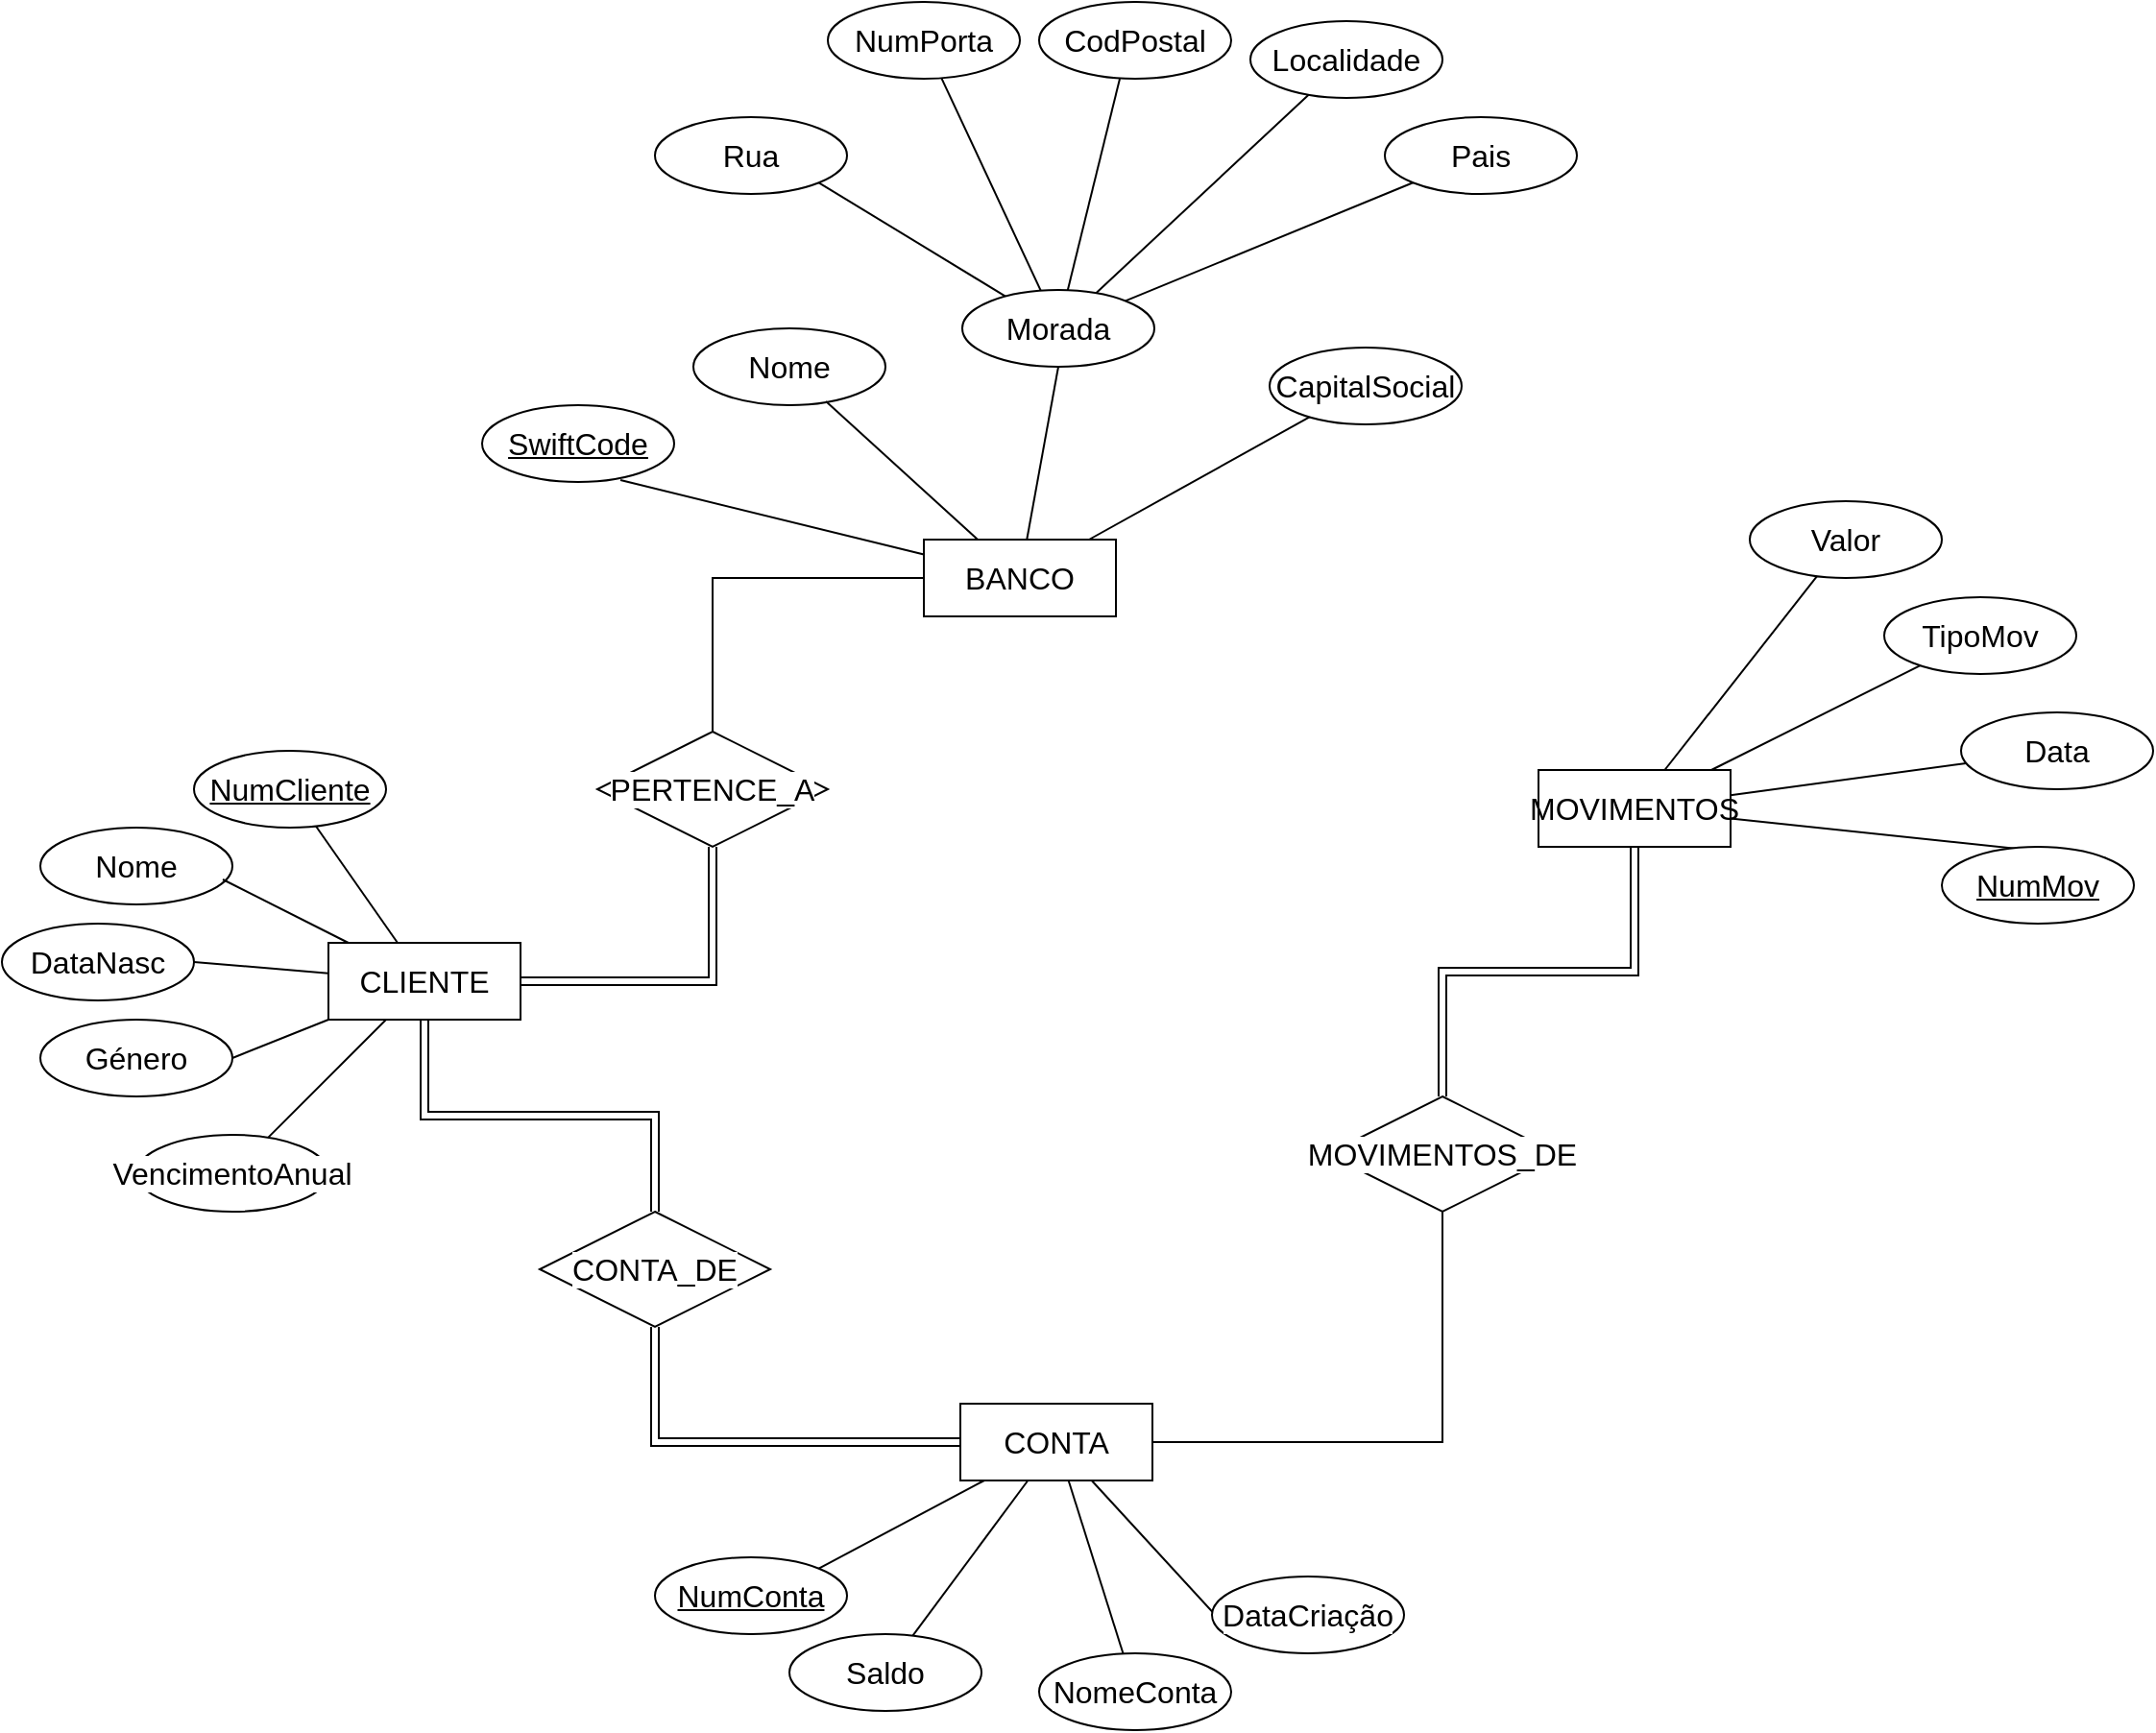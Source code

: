 <mxfile version="28.2.4">
  <diagram name="Página-1" id="KvQQW-qmofQ9Go-xhEcm">
    <mxGraphModel dx="2013" dy="1872" grid="1" gridSize="10" guides="1" tooltips="1" connect="1" arrows="1" fold="1" page="1" pageScale="1" pageWidth="827" pageHeight="1169" math="0" shadow="0">
      <root>
        <mxCell id="0" />
        <mxCell id="1" parent="0" />
        <mxCell id="59IRY9et53XvcOAsyTQL-16" style="edgeStyle=none;shape=connector;rounded=0;orthogonalLoop=1;jettySize=auto;html=1;entryX=0.5;entryY=1;entryDx=0;entryDy=0;strokeColor=default;align=center;verticalAlign=middle;fontFamily=Helvetica;fontSize=11;fontColor=default;labelBackgroundColor=default;endArrow=none;endFill=0;" parent="1" source="59IRY9et53XvcOAsyTQL-1" target="59IRY9et53XvcOAsyTQL-8" edge="1">
          <mxGeometry relative="1" as="geometry" />
        </mxCell>
        <mxCell id="59IRY9et53XvcOAsyTQL-17" style="edgeStyle=none;shape=connector;rounded=0;orthogonalLoop=1;jettySize=auto;html=1;strokeColor=default;align=center;verticalAlign=middle;fontFamily=Helvetica;fontSize=11;fontColor=default;labelBackgroundColor=default;endArrow=none;endFill=0;" parent="1" source="59IRY9et53XvcOAsyTQL-1" target="59IRY9et53XvcOAsyTQL-14" edge="1">
          <mxGeometry relative="1" as="geometry" />
        </mxCell>
        <mxCell id="59IRY9et53XvcOAsyTQL-55" style="edgeStyle=orthogonalEdgeStyle;shape=connector;rounded=0;orthogonalLoop=1;jettySize=auto;html=1;entryX=0.5;entryY=0;entryDx=0;entryDy=0;strokeColor=default;align=center;verticalAlign=middle;fontFamily=Helvetica;fontSize=11;fontColor=default;labelBackgroundColor=default;endArrow=none;endFill=0;" parent="1" source="59IRY9et53XvcOAsyTQL-1" target="59IRY9et53XvcOAsyTQL-53" edge="1">
          <mxGeometry relative="1" as="geometry" />
        </mxCell>
        <mxCell id="59IRY9et53XvcOAsyTQL-1" value="&lt;span id=&quot;docs-internal-guid-33096cff-7fff-1624-d301-5211b1fea0e3&quot;&gt;&lt;span style=&quot;font-size: 12pt; font-family: Calibri, sans-serif; background-color: transparent; font-variant-numeric: normal; font-variant-east-asian: normal; font-variant-alternates: normal; font-variant-position: normal; font-variant-emoji: normal; vertical-align: baseline; white-space-collapse: preserve;&quot;&gt;BANCO&lt;/span&gt;&lt;/span&gt;" style="whiteSpace=wrap;html=1;align=center;" parent="1" vertex="1">
          <mxGeometry x="260" y="190" width="100" height="40" as="geometry" />
        </mxCell>
        <mxCell id="59IRY9et53XvcOAsyTQL-31" style="edgeStyle=none;shape=connector;rounded=0;orthogonalLoop=1;jettySize=auto;html=1;strokeColor=default;align=center;verticalAlign=middle;fontFamily=Helvetica;fontSize=11;fontColor=default;labelBackgroundColor=default;endArrow=none;endFill=0;" parent="1" source="59IRY9et53XvcOAsyTQL-2" target="59IRY9et53XvcOAsyTQL-26" edge="1">
          <mxGeometry relative="1" as="geometry" />
        </mxCell>
        <mxCell id="59IRY9et53XvcOAsyTQL-33" style="edgeStyle=none;shape=connector;rounded=0;orthogonalLoop=1;jettySize=auto;html=1;entryX=1;entryY=0.5;entryDx=0;entryDy=0;strokeColor=default;align=center;verticalAlign=middle;fontFamily=Helvetica;fontSize=11;fontColor=default;labelBackgroundColor=default;endArrow=none;endFill=0;" parent="1" source="59IRY9et53XvcOAsyTQL-2" target="59IRY9et53XvcOAsyTQL-28" edge="1">
          <mxGeometry relative="1" as="geometry" />
        </mxCell>
        <mxCell id="59IRY9et53XvcOAsyTQL-34" style="edgeStyle=none;shape=connector;rounded=0;orthogonalLoop=1;jettySize=auto;html=1;entryX=1;entryY=0.5;entryDx=0;entryDy=0;strokeColor=default;align=center;verticalAlign=middle;fontFamily=Helvetica;fontSize=11;fontColor=default;labelBackgroundColor=default;endArrow=none;endFill=0;" parent="1" source="59IRY9et53XvcOAsyTQL-2" target="59IRY9et53XvcOAsyTQL-29" edge="1">
          <mxGeometry relative="1" as="geometry" />
        </mxCell>
        <mxCell id="59IRY9et53XvcOAsyTQL-35" style="edgeStyle=none;shape=connector;rounded=0;orthogonalLoop=1;jettySize=auto;html=1;strokeColor=default;align=center;verticalAlign=middle;fontFamily=Helvetica;fontSize=11;fontColor=default;labelBackgroundColor=default;endArrow=none;endFill=0;" parent="1" source="59IRY9et53XvcOAsyTQL-2" target="59IRY9et53XvcOAsyTQL-30" edge="1">
          <mxGeometry relative="1" as="geometry" />
        </mxCell>
        <mxCell id="59IRY9et53XvcOAsyTQL-54" style="edgeStyle=orthogonalEdgeStyle;shape=link;rounded=0;orthogonalLoop=1;jettySize=auto;html=1;entryX=0.5;entryY=1;entryDx=0;entryDy=0;strokeColor=default;align=center;verticalAlign=middle;fontFamily=Helvetica;fontSize=11;fontColor=default;labelBackgroundColor=default;endArrow=none;endFill=0;" parent="1" source="59IRY9et53XvcOAsyTQL-2" target="59IRY9et53XvcOAsyTQL-53" edge="1">
          <mxGeometry relative="1" as="geometry" />
        </mxCell>
        <mxCell id="5yBy5ubpR-fuYYYy7FqI-5" style="edgeStyle=orthogonalEdgeStyle;shape=link;rounded=0;orthogonalLoop=1;jettySize=auto;html=1;entryX=0.5;entryY=0;entryDx=0;entryDy=0;strokeColor=default;align=center;verticalAlign=middle;fontFamily=Helvetica;fontSize=11;fontColor=default;labelBackgroundColor=default;endArrow=none;endFill=0;" edge="1" parent="1" source="59IRY9et53XvcOAsyTQL-2" target="5yBy5ubpR-fuYYYy7FqI-1">
          <mxGeometry relative="1" as="geometry">
            <Array as="points">
              <mxPoint y="490" />
              <mxPoint x="120" y="490" />
            </Array>
          </mxGeometry>
        </mxCell>
        <mxCell id="59IRY9et53XvcOAsyTQL-2" value="&lt;span id=&quot;docs-internal-guid-d53b8ac3-7fff-3ef5-c0f0-8ff0012dd7bf&quot;&gt;&lt;span style=&quot;font-size: 12pt; font-family: Calibri, sans-serif; background-color: transparent; font-variant-numeric: normal; font-variant-east-asian: normal; font-variant-alternates: normal; font-variant-position: normal; font-variant-emoji: normal; vertical-align: baseline; white-space-collapse: preserve;&quot;&gt;CLIENTE&lt;/span&gt;&lt;/span&gt;" style="whiteSpace=wrap;html=1;align=center;" parent="1" vertex="1">
          <mxGeometry x="-50" y="400" width="100" height="40" as="geometry" />
        </mxCell>
        <mxCell id="59IRY9et53XvcOAsyTQL-41" style="edgeStyle=none;shape=connector;rounded=0;orthogonalLoop=1;jettySize=auto;html=1;entryX=0;entryY=1;entryDx=0;entryDy=0;strokeColor=default;align=center;verticalAlign=middle;fontFamily=Helvetica;fontSize=11;fontColor=default;labelBackgroundColor=default;endArrow=none;endFill=0;" parent="1" source="59IRY9et53XvcOAsyTQL-3" target="59IRY9et53XvcOAsyTQL-37" edge="1">
          <mxGeometry relative="1" as="geometry" />
        </mxCell>
        <mxCell id="59IRY9et53XvcOAsyTQL-42" style="edgeStyle=none;shape=connector;rounded=0;orthogonalLoop=1;jettySize=auto;html=1;strokeColor=default;align=center;verticalAlign=middle;fontFamily=Helvetica;fontSize=11;fontColor=default;labelBackgroundColor=default;endArrow=none;endFill=0;" parent="1" source="59IRY9et53XvcOAsyTQL-3" target="59IRY9et53XvcOAsyTQL-38" edge="1">
          <mxGeometry relative="1" as="geometry" />
        </mxCell>
        <mxCell id="59IRY9et53XvcOAsyTQL-43" style="edgeStyle=none;shape=connector;rounded=0;orthogonalLoop=1;jettySize=auto;html=1;strokeColor=default;align=center;verticalAlign=middle;fontFamily=Helvetica;fontSize=11;fontColor=default;labelBackgroundColor=default;endArrow=none;endFill=0;" parent="1" source="59IRY9et53XvcOAsyTQL-3" target="59IRY9et53XvcOAsyTQL-39" edge="1">
          <mxGeometry relative="1" as="geometry" />
        </mxCell>
        <mxCell id="5yBy5ubpR-fuYYYy7FqI-2" style="shape=connector;rounded=0;orthogonalLoop=1;jettySize=auto;html=1;entryX=1;entryY=0;entryDx=0;entryDy=0;strokeColor=default;align=center;verticalAlign=middle;fontFamily=Helvetica;fontSize=11;fontColor=default;labelBackgroundColor=default;endArrow=none;endFill=0;" edge="1" parent="1" source="59IRY9et53XvcOAsyTQL-3" target="59IRY9et53XvcOAsyTQL-36">
          <mxGeometry relative="1" as="geometry" />
        </mxCell>
        <mxCell id="5yBy5ubpR-fuYYYy7FqI-4" style="edgeStyle=orthogonalEdgeStyle;shape=link;rounded=0;orthogonalLoop=1;jettySize=auto;html=1;entryX=0.5;entryY=1;entryDx=0;entryDy=0;strokeColor=default;align=center;verticalAlign=middle;fontFamily=Helvetica;fontSize=11;fontColor=default;labelBackgroundColor=default;endArrow=none;endFill=0;" edge="1" parent="1" source="59IRY9et53XvcOAsyTQL-3" target="5yBy5ubpR-fuYYYy7FqI-1">
          <mxGeometry relative="1" as="geometry" />
        </mxCell>
        <mxCell id="5yBy5ubpR-fuYYYy7FqI-8" style="edgeStyle=orthogonalEdgeStyle;shape=connector;rounded=0;orthogonalLoop=1;jettySize=auto;html=1;entryX=0.5;entryY=1;entryDx=0;entryDy=0;strokeColor=default;align=center;verticalAlign=middle;fontFamily=Helvetica;fontSize=11;fontColor=default;labelBackgroundColor=default;endArrow=none;endFill=0;" edge="1" parent="1" source="59IRY9et53XvcOAsyTQL-3" target="5yBy5ubpR-fuYYYy7FqI-6">
          <mxGeometry relative="1" as="geometry" />
        </mxCell>
        <mxCell id="59IRY9et53XvcOAsyTQL-3" value="&lt;span id=&quot;docs-internal-guid-18938c07-7fff-5e12-0bd6-c497b2bd1e35&quot;&gt;&lt;span style=&quot;font-size: 12pt; font-family: Calibri, sans-serif; background-color: transparent; font-variant-numeric: normal; font-variant-east-asian: normal; font-variant-alternates: normal; font-variant-position: normal; font-variant-emoji: normal; vertical-align: baseline; white-space-collapse: preserve;&quot;&gt;CONTA&lt;/span&gt;&lt;/span&gt;" style="whiteSpace=wrap;html=1;align=center;" parent="1" vertex="1">
          <mxGeometry x="279" y="640" width="100" height="40" as="geometry" />
        </mxCell>
        <mxCell id="59IRY9et53XvcOAsyTQL-49" style="edgeStyle=none;shape=connector;rounded=0;orthogonalLoop=1;jettySize=auto;html=1;entryX=1;entryY=0;entryDx=0;entryDy=0;strokeColor=default;align=center;verticalAlign=middle;fontFamily=Helvetica;fontSize=11;fontColor=default;labelBackgroundColor=default;endArrow=none;endFill=0;" parent="1" source="59IRY9et53XvcOAsyTQL-4" target="59IRY9et53XvcOAsyTQL-45" edge="1">
          <mxGeometry relative="1" as="geometry" />
        </mxCell>
        <mxCell id="59IRY9et53XvcOAsyTQL-50" style="edgeStyle=none;shape=connector;rounded=0;orthogonalLoop=1;jettySize=auto;html=1;strokeColor=default;align=center;verticalAlign=middle;fontFamily=Helvetica;fontSize=11;fontColor=default;labelBackgroundColor=default;endArrow=none;endFill=0;" parent="1" source="59IRY9et53XvcOAsyTQL-4" target="59IRY9et53XvcOAsyTQL-46" edge="1">
          <mxGeometry relative="1" as="geometry" />
        </mxCell>
        <mxCell id="59IRY9et53XvcOAsyTQL-51" style="edgeStyle=none;shape=connector;rounded=0;orthogonalLoop=1;jettySize=auto;html=1;strokeColor=default;align=center;verticalAlign=middle;fontFamily=Helvetica;fontSize=11;fontColor=default;labelBackgroundColor=default;endArrow=none;endFill=0;" parent="1" source="59IRY9et53XvcOAsyTQL-4" target="59IRY9et53XvcOAsyTQL-47" edge="1">
          <mxGeometry relative="1" as="geometry" />
        </mxCell>
        <mxCell id="59IRY9et53XvcOAsyTQL-52" style="edgeStyle=none;shape=connector;rounded=0;orthogonalLoop=1;jettySize=auto;html=1;strokeColor=default;align=center;verticalAlign=middle;fontFamily=Helvetica;fontSize=11;fontColor=default;labelBackgroundColor=default;endArrow=none;endFill=0;" parent="1" source="59IRY9et53XvcOAsyTQL-4" target="59IRY9et53XvcOAsyTQL-48" edge="1">
          <mxGeometry relative="1" as="geometry" />
        </mxCell>
        <mxCell id="5yBy5ubpR-fuYYYy7FqI-7" style="edgeStyle=orthogonalEdgeStyle;shape=link;rounded=0;orthogonalLoop=1;jettySize=auto;html=1;entryX=0.5;entryY=0;entryDx=0;entryDy=0;strokeColor=default;align=center;verticalAlign=middle;fontFamily=Helvetica;fontSize=11;fontColor=default;labelBackgroundColor=default;endArrow=none;endFill=0;" edge="1" parent="1" source="59IRY9et53XvcOAsyTQL-4" target="5yBy5ubpR-fuYYYy7FqI-6">
          <mxGeometry relative="1" as="geometry" />
        </mxCell>
        <mxCell id="59IRY9et53XvcOAsyTQL-4" value="&lt;span id=&quot;docs-internal-guid-aa84f5fb-7fff-a301-6913-3b34de1e5d51&quot;&gt;&lt;span style=&quot;font-size: 12pt; font-family: Calibri, sans-serif; background-color: transparent; font-variant-numeric: normal; font-variant-east-asian: normal; font-variant-alternates: normal; font-variant-position: normal; font-variant-emoji: normal; vertical-align: baseline; white-space-collapse: preserve;&quot;&gt;MOVIMENTOS&lt;/span&gt;&lt;/span&gt;" style="whiteSpace=wrap;html=1;align=center;" parent="1" vertex="1">
          <mxGeometry x="580" y="310" width="100" height="40" as="geometry" />
        </mxCell>
        <mxCell id="59IRY9et53XvcOAsyTQL-5" value="&lt;span id=&quot;docs-internal-guid-b920871b-7fff-cbc4-225b-ba608877dcde&quot;&gt;&lt;span style=&quot;font-size: 12pt; font-family: Calibri, sans-serif; background-color: transparent; font-variant-numeric: normal; font-variant-east-asian: normal; font-variant-alternates: normal; font-variant-position: normal; font-variant-emoji: normal; text-decoration-skip-ink: none; vertical-align: baseline; white-space-collapse: preserve;&quot;&gt;SwiftCode&lt;/span&gt;&lt;/span&gt;" style="ellipse;whiteSpace=wrap;html=1;align=center;fontStyle=4;" parent="1" vertex="1">
          <mxGeometry x="30" y="120" width="100" height="40" as="geometry" />
        </mxCell>
        <mxCell id="59IRY9et53XvcOAsyTQL-6" value="&lt;span id=&quot;docs-internal-guid-8dbcbf9c-7fff-11c3-18db-ec2c6ba12a83&quot;&gt;&lt;span style=&quot;font-size: 12pt; font-family: Calibri, sans-serif; background-color: transparent; font-variant-numeric: normal; font-variant-east-asian: normal; font-variant-alternates: normal; font-variant-position: normal; font-variant-emoji: normal; vertical-align: baseline; white-space-collapse: preserve;&quot;&gt;Nome&lt;/span&gt;&lt;/span&gt;" style="ellipse;whiteSpace=wrap;html=1;align=center;" parent="1" vertex="1">
          <mxGeometry x="140" y="80" width="100" height="40" as="geometry" />
        </mxCell>
        <mxCell id="59IRY9et53XvcOAsyTQL-20" style="edgeStyle=none;shape=connector;rounded=0;orthogonalLoop=1;jettySize=auto;html=1;entryX=1;entryY=1;entryDx=0;entryDy=0;strokeColor=default;align=center;verticalAlign=middle;fontFamily=Helvetica;fontSize=11;fontColor=default;labelBackgroundColor=default;endArrow=none;endFill=0;" parent="1" source="59IRY9et53XvcOAsyTQL-8" target="59IRY9et53XvcOAsyTQL-9" edge="1">
          <mxGeometry relative="1" as="geometry" />
        </mxCell>
        <mxCell id="59IRY9et53XvcOAsyTQL-21" style="edgeStyle=none;shape=connector;rounded=0;orthogonalLoop=1;jettySize=auto;html=1;strokeColor=default;align=center;verticalAlign=middle;fontFamily=Helvetica;fontSize=11;fontColor=default;labelBackgroundColor=default;endArrow=none;endFill=0;" parent="1" source="59IRY9et53XvcOAsyTQL-8" target="59IRY9et53XvcOAsyTQL-10" edge="1">
          <mxGeometry relative="1" as="geometry" />
        </mxCell>
        <mxCell id="59IRY9et53XvcOAsyTQL-24" style="edgeStyle=none;shape=connector;rounded=0;orthogonalLoop=1;jettySize=auto;html=1;strokeColor=default;align=center;verticalAlign=middle;fontFamily=Helvetica;fontSize=11;fontColor=default;labelBackgroundColor=default;endArrow=none;endFill=0;" parent="1" source="59IRY9et53XvcOAsyTQL-8" target="59IRY9et53XvcOAsyTQL-12" edge="1">
          <mxGeometry relative="1" as="geometry" />
        </mxCell>
        <mxCell id="59IRY9et53XvcOAsyTQL-25" style="edgeStyle=none;shape=connector;rounded=0;orthogonalLoop=1;jettySize=auto;html=1;entryX=0;entryY=1;entryDx=0;entryDy=0;strokeColor=default;align=center;verticalAlign=middle;fontFamily=Helvetica;fontSize=11;fontColor=default;labelBackgroundColor=default;endArrow=none;endFill=0;" parent="1" source="59IRY9et53XvcOAsyTQL-8" target="59IRY9et53XvcOAsyTQL-13" edge="1">
          <mxGeometry relative="1" as="geometry" />
        </mxCell>
        <mxCell id="59IRY9et53XvcOAsyTQL-8" value="&lt;span id=&quot;docs-internal-guid-50da9faa-7fff-66b5-dc01-4913c2e8268b&quot;&gt;&lt;span style=&quot;font-size: 12pt; font-family: Calibri, sans-serif; background-color: transparent; font-variant-numeric: normal; font-variant-east-asian: normal; font-variant-alternates: normal; font-variant-position: normal; font-variant-emoji: normal; vertical-align: baseline; white-space-collapse: preserve;&quot;&gt;Morada&lt;/span&gt;&lt;/span&gt;" style="ellipse;whiteSpace=wrap;html=1;align=center;" parent="1" vertex="1">
          <mxGeometry x="280" y="60" width="100" height="40" as="geometry" />
        </mxCell>
        <mxCell id="59IRY9et53XvcOAsyTQL-9" value="&lt;span id=&quot;docs-internal-guid-5283b19c-7fff-80e7-e4db-060b09bd453b&quot;&gt;&lt;span style=&quot;font-size: 12pt; font-family: Calibri, sans-serif; background-color: transparent; font-variant-numeric: normal; font-variant-east-asian: normal; font-variant-alternates: normal; font-variant-position: normal; font-variant-emoji: normal; vertical-align: baseline; white-space-collapse: preserve;&quot;&gt;Rua&lt;/span&gt;&lt;/span&gt;" style="ellipse;whiteSpace=wrap;html=1;align=center;" parent="1" vertex="1">
          <mxGeometry x="120" y="-30" width="100" height="40" as="geometry" />
        </mxCell>
        <mxCell id="59IRY9et53XvcOAsyTQL-10" value="&lt;span id=&quot;docs-internal-guid-7bc3e5fb-7fff-ad05-edbd-930cfe56bb56&quot;&gt;&lt;span style=&quot;font-size: 12pt; font-family: Calibri, sans-serif; background-color: transparent; font-variant-numeric: normal; font-variant-east-asian: normal; font-variant-alternates: normal; font-variant-position: normal; font-variant-emoji: normal; vertical-align: baseline; white-space-collapse: preserve;&quot;&gt;NumPorta&lt;/span&gt;&lt;/span&gt;" style="ellipse;whiteSpace=wrap;html=1;align=center;" parent="1" vertex="1">
          <mxGeometry x="210" y="-90" width="100" height="40" as="geometry" />
        </mxCell>
        <mxCell id="59IRY9et53XvcOAsyTQL-11" value="&lt;span id=&quot;docs-internal-guid-c058b184-7fff-d3f3-a75c-fe97f1e5b9b9&quot;&gt;&lt;span style=&quot;font-size: 12pt; font-family: Calibri, sans-serif; background-color: transparent; font-variant-numeric: normal; font-variant-east-asian: normal; font-variant-alternates: normal; font-variant-position: normal; font-variant-emoji: normal; vertical-align: baseline; white-space-collapse: preserve;&quot;&gt;CodPostal&lt;/span&gt;&lt;/span&gt;" style="ellipse;whiteSpace=wrap;html=1;align=center;" parent="1" vertex="1">
          <mxGeometry x="320" y="-90" width="100" height="40" as="geometry" />
        </mxCell>
        <mxCell id="59IRY9et53XvcOAsyTQL-12" value="&lt;span id=&quot;docs-internal-guid-c68ea3c3-7fff-f804-a1c4-359921f6dab5&quot;&gt;&lt;span style=&quot;font-size: 12pt; font-family: Calibri, sans-serif; background-color: transparent; font-variant-numeric: normal; font-variant-east-asian: normal; font-variant-alternates: normal; font-variant-position: normal; font-variant-emoji: normal; vertical-align: baseline; white-space-collapse: preserve;&quot;&gt;Localidade&lt;/span&gt;&lt;/span&gt;" style="ellipse;whiteSpace=wrap;html=1;align=center;" parent="1" vertex="1">
          <mxGeometry x="430" y="-80" width="100" height="40" as="geometry" />
        </mxCell>
        <mxCell id="59IRY9et53XvcOAsyTQL-13" value="&lt;span id=&quot;docs-internal-guid-d58555ec-7fff-19f8-fed7-13cf4631f28c&quot;&gt;&lt;span style=&quot;font-size: 12pt; font-family: Calibri, sans-serif; background-color: transparent; font-variant-numeric: normal; font-variant-east-asian: normal; font-variant-alternates: normal; font-variant-position: normal; font-variant-emoji: normal; vertical-align: baseline; white-space-collapse: preserve;&quot;&gt;Pais&lt;/span&gt;&lt;/span&gt;" style="ellipse;whiteSpace=wrap;html=1;align=center;" parent="1" vertex="1">
          <mxGeometry x="500" y="-30" width="100" height="40" as="geometry" />
        </mxCell>
        <mxCell id="59IRY9et53XvcOAsyTQL-14" value="&lt;span id=&quot;docs-internal-guid-484260dd-7fff-4463-595c-d4899e16f2f7&quot;&gt;&lt;span style=&quot;font-size: 12pt; font-family: Calibri, sans-serif; background-color: transparent; font-variant-numeric: normal; font-variant-east-asian: normal; font-variant-alternates: normal; font-variant-position: normal; font-variant-emoji: normal; vertical-align: baseline; white-space-collapse: preserve;&quot;&gt;CapitalSocial&lt;/span&gt;&lt;/span&gt;" style="ellipse;whiteSpace=wrap;html=1;align=center;" parent="1" vertex="1">
          <mxGeometry x="440" y="90" width="100" height="40" as="geometry" />
        </mxCell>
        <mxCell id="59IRY9et53XvcOAsyTQL-18" style="edgeStyle=none;shape=connector;rounded=0;orthogonalLoop=1;jettySize=auto;html=1;entryX=0.69;entryY=0.95;entryDx=0;entryDy=0;entryPerimeter=0;strokeColor=default;align=center;verticalAlign=middle;fontFamily=Helvetica;fontSize=11;fontColor=default;labelBackgroundColor=default;endArrow=none;endFill=0;" parent="1" source="59IRY9et53XvcOAsyTQL-1" target="59IRY9et53XvcOAsyTQL-6" edge="1">
          <mxGeometry relative="1" as="geometry" />
        </mxCell>
        <mxCell id="59IRY9et53XvcOAsyTQL-19" style="edgeStyle=none;shape=connector;rounded=0;orthogonalLoop=1;jettySize=auto;html=1;entryX=0.72;entryY=0.975;entryDx=0;entryDy=0;entryPerimeter=0;strokeColor=default;align=center;verticalAlign=middle;fontFamily=Helvetica;fontSize=11;fontColor=default;labelBackgroundColor=default;endArrow=none;endFill=0;" parent="1" source="59IRY9et53XvcOAsyTQL-1" target="59IRY9et53XvcOAsyTQL-5" edge="1">
          <mxGeometry relative="1" as="geometry" />
        </mxCell>
        <mxCell id="59IRY9et53XvcOAsyTQL-23" style="edgeStyle=none;shape=connector;rounded=0;orthogonalLoop=1;jettySize=auto;html=1;entryX=0.42;entryY=1;entryDx=0;entryDy=0;entryPerimeter=0;strokeColor=default;align=center;verticalAlign=middle;fontFamily=Helvetica;fontSize=11;fontColor=default;labelBackgroundColor=default;endArrow=none;endFill=0;" parent="1" source="59IRY9et53XvcOAsyTQL-8" target="59IRY9et53XvcOAsyTQL-11" edge="1">
          <mxGeometry relative="1" as="geometry" />
        </mxCell>
        <mxCell id="59IRY9et53XvcOAsyTQL-26" value="&lt;span id=&quot;docs-internal-guid-014225e5-7fff-05a8-8a12-3c5ea990b1a2&quot;&gt;&lt;span style=&quot;font-size: 12pt; font-family: Calibri, sans-serif; background-color: transparent; font-variant-numeric: normal; font-variant-east-asian: normal; font-variant-alternates: normal; font-variant-position: normal; font-variant-emoji: normal; text-decoration-skip-ink: none; vertical-align: baseline; white-space-collapse: preserve;&quot;&gt;NumCliente&lt;/span&gt;&lt;/span&gt;" style="ellipse;whiteSpace=wrap;html=1;align=center;fontStyle=4;fontFamily=Helvetica;fontSize=11;fontColor=default;labelBackgroundColor=default;" parent="1" vertex="1">
          <mxGeometry x="-120" y="300" width="100" height="40" as="geometry" />
        </mxCell>
        <mxCell id="59IRY9et53XvcOAsyTQL-27" value="&lt;span id=&quot;docs-internal-guid-f0e9df0b-7fff-3c02-c8bc-a8ba6d33dfe7&quot;&gt;&lt;span style=&quot;font-size: 12pt; font-family: Calibri, sans-serif; background-color: transparent; font-variant-numeric: normal; font-variant-east-asian: normal; font-variant-alternates: normal; font-variant-position: normal; font-variant-emoji: normal; vertical-align: baseline; white-space-collapse: preserve;&quot;&gt;Nome&lt;/span&gt;&lt;/span&gt;" style="ellipse;whiteSpace=wrap;html=1;align=center;fontFamily=Helvetica;fontSize=11;fontColor=default;labelBackgroundColor=default;" parent="1" vertex="1">
          <mxGeometry x="-200" y="340" width="100" height="40" as="geometry" />
        </mxCell>
        <mxCell id="59IRY9et53XvcOAsyTQL-28" value="&lt;span id=&quot;docs-internal-guid-c1414266-7fff-5875-505b-be4e4a157786&quot;&gt;&lt;span style=&quot;font-size: 12pt; font-family: Calibri, sans-serif; background-color: transparent; font-variant-numeric: normal; font-variant-east-asian: normal; font-variant-alternates: normal; font-variant-position: normal; font-variant-emoji: normal; vertical-align: baseline; white-space-collapse: preserve;&quot;&gt;DataNasc&lt;/span&gt;&lt;/span&gt;" style="ellipse;whiteSpace=wrap;html=1;align=center;fontFamily=Helvetica;fontSize=11;fontColor=default;labelBackgroundColor=default;" parent="1" vertex="1">
          <mxGeometry x="-220" y="390" width="100" height="40" as="geometry" />
        </mxCell>
        <mxCell id="59IRY9et53XvcOAsyTQL-29" value="&lt;span id=&quot;docs-internal-guid-004bd76b-7fff-7322-e45c-8d8f839ee37e&quot;&gt;&lt;span style=&quot;font-size: 12pt; font-family: Calibri, sans-serif; background-color: transparent; font-variant-numeric: normal; font-variant-east-asian: normal; font-variant-alternates: normal; font-variant-position: normal; font-variant-emoji: normal; vertical-align: baseline; white-space-collapse: preserve;&quot;&gt;Género&lt;/span&gt;&lt;/span&gt;" style="ellipse;whiteSpace=wrap;html=1;align=center;fontFamily=Helvetica;fontSize=11;fontColor=default;labelBackgroundColor=default;" parent="1" vertex="1">
          <mxGeometry x="-200" y="440" width="100" height="40" as="geometry" />
        </mxCell>
        <mxCell id="59IRY9et53XvcOAsyTQL-30" value="&lt;span id=&quot;docs-internal-guid-04b3b104-7fff-9fc2-ae88-24d2b9a784c0&quot;&gt;&lt;span style=&quot;font-size: 12pt; font-family: Calibri, sans-serif; background-color: transparent; font-variant-numeric: normal; font-variant-east-asian: normal; font-variant-alternates: normal; font-variant-position: normal; font-variant-emoji: normal; vertical-align: baseline; white-space-collapse: preserve;&quot;&gt;VencimentoAnual&lt;/span&gt;&lt;/span&gt;" style="ellipse;whiteSpace=wrap;html=1;align=center;fontFamily=Helvetica;fontSize=11;fontColor=default;labelBackgroundColor=default;" parent="1" vertex="1">
          <mxGeometry x="-150" y="500" width="100" height="40" as="geometry" />
        </mxCell>
        <mxCell id="59IRY9et53XvcOAsyTQL-32" style="edgeStyle=none;shape=connector;rounded=0;orthogonalLoop=1;jettySize=auto;html=1;entryX=0.95;entryY=0.675;entryDx=0;entryDy=0;entryPerimeter=0;strokeColor=default;align=center;verticalAlign=middle;fontFamily=Helvetica;fontSize=11;fontColor=default;labelBackgroundColor=default;endArrow=none;endFill=0;" parent="1" source="59IRY9et53XvcOAsyTQL-2" target="59IRY9et53XvcOAsyTQL-27" edge="1">
          <mxGeometry relative="1" as="geometry" />
        </mxCell>
        <mxCell id="59IRY9et53XvcOAsyTQL-36" value="&lt;span id=&quot;docs-internal-guid-37fe3c08-7fff-cb43-29bf-59b8a303d83b&quot;&gt;&lt;span style=&quot;font-size: 12pt; font-family: Calibri, sans-serif; background-color: transparent; font-variant-numeric: normal; font-variant-east-asian: normal; font-variant-alternates: normal; font-variant-position: normal; font-variant-emoji: normal; text-decoration-skip-ink: none; vertical-align: baseline; white-space-collapse: preserve;&quot;&gt;NumConta&lt;/span&gt;&lt;/span&gt;" style="ellipse;whiteSpace=wrap;html=1;align=center;fontStyle=4;fontFamily=Helvetica;fontSize=11;fontColor=default;labelBackgroundColor=default;" parent="1" vertex="1">
          <mxGeometry x="120" y="720" width="100" height="40" as="geometry" />
        </mxCell>
        <mxCell id="59IRY9et53XvcOAsyTQL-37" value="&lt;span id=&quot;docs-internal-guid-5cf09b29-7fff-ec81-455b-126152505a14&quot;&gt;&lt;span style=&quot;font-size: 12pt; font-family: Calibri, sans-serif; background-color: transparent; font-variant-numeric: normal; font-variant-east-asian: normal; font-variant-alternates: normal; font-variant-position: normal; font-variant-emoji: normal; vertical-align: baseline; white-space-collapse: preserve;&quot;&gt;DataCriação&lt;/span&gt;&lt;/span&gt;" style="ellipse;whiteSpace=wrap;html=1;align=center;fontFamily=Helvetica;fontSize=11;fontColor=default;labelBackgroundColor=default;" parent="1" vertex="1">
          <mxGeometry x="410" y="730" width="100" height="40" as="geometry" />
        </mxCell>
        <mxCell id="59IRY9et53XvcOAsyTQL-38" value="&lt;span id=&quot;docs-internal-guid-65e8640d-7fff-0932-4376-f9341a9f3c98&quot;&gt;&lt;span style=&quot;font-size: 12pt; font-family: Calibri, sans-serif; background-color: transparent; font-variant-numeric: normal; font-variant-east-asian: normal; font-variant-alternates: normal; font-variant-position: normal; font-variant-emoji: normal; vertical-align: baseline; white-space-collapse: preserve;&quot;&gt;NomeConta&lt;/span&gt;&lt;/span&gt;" style="ellipse;whiteSpace=wrap;html=1;align=center;fontFamily=Helvetica;fontSize=11;fontColor=default;labelBackgroundColor=default;" parent="1" vertex="1">
          <mxGeometry x="320" y="770" width="100" height="40" as="geometry" />
        </mxCell>
        <mxCell id="59IRY9et53XvcOAsyTQL-39" value="&lt;span id=&quot;docs-internal-guid-a45d9f75-7fff-20e0-1203-c78a976688a7&quot;&gt;&lt;span style=&quot;font-size: 12pt; font-family: Calibri, sans-serif; background-color: transparent; font-variant-numeric: normal; font-variant-east-asian: normal; font-variant-alternates: normal; font-variant-position: normal; font-variant-emoji: normal; vertical-align: baseline; white-space-collapse: preserve;&quot;&gt;Saldo&lt;/span&gt;&lt;/span&gt;" style="ellipse;whiteSpace=wrap;html=1;align=center;fontFamily=Helvetica;fontSize=11;fontColor=default;labelBackgroundColor=default;" parent="1" vertex="1">
          <mxGeometry x="190" y="760" width="100" height="40" as="geometry" />
        </mxCell>
        <mxCell id="59IRY9et53XvcOAsyTQL-45" value="&lt;span id=&quot;docs-internal-guid-9eb0846a-7fff-0213-b01d-6e0a39a8324d&quot;&gt;&lt;span style=&quot;font-size: 12pt; font-family: Calibri, sans-serif; background-color: transparent; font-variant-numeric: normal; font-variant-east-asian: normal; font-variant-alternates: normal; font-variant-position: normal; font-variant-emoji: normal; text-decoration-skip-ink: none; vertical-align: baseline; white-space-collapse: preserve;&quot;&gt;NumMov&lt;/span&gt;&lt;/span&gt;" style="ellipse;whiteSpace=wrap;html=1;align=center;fontStyle=4;fontFamily=Helvetica;fontSize=11;fontColor=default;labelBackgroundColor=default;" parent="1" vertex="1">
          <mxGeometry x="790" y="350" width="100" height="40" as="geometry" />
        </mxCell>
        <mxCell id="59IRY9et53XvcOAsyTQL-46" value="&lt;span id=&quot;docs-internal-guid-c0264e8b-7fff-43e3-9a33-edd287fe6ad9&quot;&gt;&lt;span style=&quot;font-size: 12pt; font-family: Calibri, sans-serif; background-color: transparent; font-variant-numeric: normal; font-variant-east-asian: normal; font-variant-alternates: normal; font-variant-position: normal; font-variant-emoji: normal; vertical-align: baseline; white-space-collapse: preserve;&quot;&gt;Data&lt;/span&gt;&lt;/span&gt;" style="ellipse;whiteSpace=wrap;html=1;align=center;fontFamily=Helvetica;fontSize=11;fontColor=default;labelBackgroundColor=default;" parent="1" vertex="1">
          <mxGeometry x="800" y="280" width="100" height="40" as="geometry" />
        </mxCell>
        <mxCell id="59IRY9et53XvcOAsyTQL-47" value="&lt;span id=&quot;docs-internal-guid-47484df8-7fff-5ed5-2717-a1c2c44da58c&quot;&gt;&lt;span style=&quot;font-size: 12pt; font-family: Calibri, sans-serif; background-color: transparent; font-variant-numeric: normal; font-variant-east-asian: normal; font-variant-alternates: normal; font-variant-position: normal; font-variant-emoji: normal; vertical-align: baseline; white-space-collapse: preserve;&quot;&gt;TipoMov&lt;/span&gt;&lt;/span&gt;" style="ellipse;whiteSpace=wrap;html=1;align=center;fontFamily=Helvetica;fontSize=11;fontColor=default;labelBackgroundColor=default;" parent="1" vertex="1">
          <mxGeometry x="760" y="220" width="100" height="40" as="geometry" />
        </mxCell>
        <mxCell id="59IRY9et53XvcOAsyTQL-48" value="&lt;span id=&quot;docs-internal-guid-4157ca06-7fff-8bc3-6c15-2af6ac1e23bd&quot;&gt;&lt;span style=&quot;font-size: 12pt; font-family: Calibri, sans-serif; background-color: transparent; font-variant-numeric: normal; font-variant-east-asian: normal; font-variant-alternates: normal; font-variant-position: normal; font-variant-emoji: normal; vertical-align: baseline; white-space-collapse: preserve;&quot;&gt;Valor&lt;/span&gt;&lt;/span&gt;" style="ellipse;whiteSpace=wrap;html=1;align=center;fontFamily=Helvetica;fontSize=11;fontColor=default;labelBackgroundColor=default;" parent="1" vertex="1">
          <mxGeometry x="690" y="170" width="100" height="40" as="geometry" />
        </mxCell>
        <mxCell id="59IRY9et53XvcOAsyTQL-53" value="&lt;span id=&quot;docs-internal-guid-2adc87cc-7fff-df42-13d4-8e2da55ace7e&quot;&gt;&lt;span style=&quot;font-size: 12pt; font-family: Calibri, sans-serif; background-color: transparent; font-variant-numeric: normal; font-variant-east-asian: normal; font-variant-alternates: normal; font-variant-position: normal; font-variant-emoji: normal; vertical-align: baseline; white-space-collapse: preserve;&quot;&gt;PERTENCE_A&lt;/span&gt;&lt;/span&gt;" style="shape=rhombus;perimeter=rhombusPerimeter;whiteSpace=wrap;html=1;align=center;fontFamily=Helvetica;fontSize=11;fontColor=default;labelBackgroundColor=default;" parent="1" vertex="1">
          <mxGeometry x="90" y="290" width="120" height="60" as="geometry" />
        </mxCell>
        <mxCell id="5yBy5ubpR-fuYYYy7FqI-1" value="&lt;span id=&quot;docs-internal-guid-adc0aac2-7fff-4d63-2736-cfba417d1cbf&quot;&gt;&lt;span style=&quot;font-size: 12pt; font-family: Calibri, sans-serif; background-color: transparent; font-variant-numeric: normal; font-variant-east-asian: normal; font-variant-alternates: normal; font-variant-position: normal; font-variant-emoji: normal; vertical-align: baseline; white-space-collapse: preserve;&quot;&gt;CONTA_DE&lt;/span&gt;&lt;/span&gt;" style="shape=rhombus;perimeter=rhombusPerimeter;whiteSpace=wrap;html=1;align=center;fontFamily=Helvetica;fontSize=11;fontColor=default;labelBackgroundColor=default;" vertex="1" parent="1">
          <mxGeometry x="60" y="540" width="120" height="60" as="geometry" />
        </mxCell>
        <mxCell id="5yBy5ubpR-fuYYYy7FqI-6" value="&lt;span id=&quot;docs-internal-guid-cd2579c9-7fff-7d25-82be-13cf69631502&quot;&gt;&lt;span style=&quot;font-size: 12pt; font-family: Calibri, sans-serif; background-color: transparent; font-variant-numeric: normal; font-variant-east-asian: normal; font-variant-alternates: normal; font-variant-position: normal; font-variant-emoji: normal; vertical-align: baseline; white-space-collapse: preserve;&quot;&gt;MOVIMENTOS_DE&lt;/span&gt;&lt;/span&gt;" style="shape=rhombus;perimeter=rhombusPerimeter;whiteSpace=wrap;html=1;align=center;fontFamily=Helvetica;fontSize=11;fontColor=default;labelBackgroundColor=default;" vertex="1" parent="1">
          <mxGeometry x="470" y="480" width="120" height="60" as="geometry" />
        </mxCell>
      </root>
    </mxGraphModel>
  </diagram>
</mxfile>

